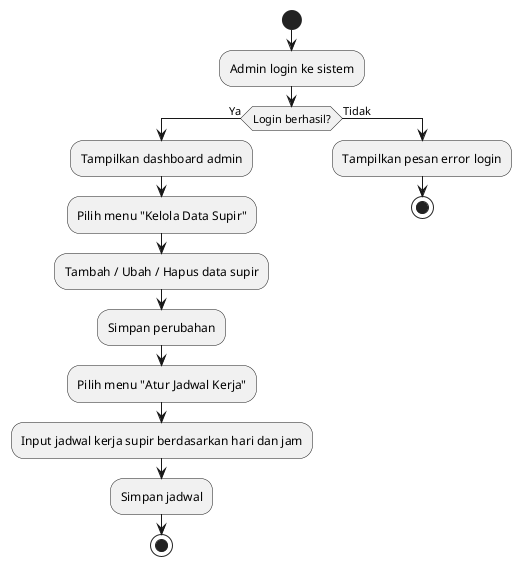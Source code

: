 @startuml
start

:Admin login ke sistem;

if (Login berhasil?) then (Ya)
  :Tampilkan dashboard admin;
  :Pilih menu "Kelola Data Supir";
  :Tambah / Ubah / Hapus data supir;
  :Simpan perubahan;

  :Pilih menu "Atur Jadwal Kerja";
  :Input jadwal kerja supir berdasarkan hari dan jam;
  :Simpan jadwal;
  stop
else (Tidak)
  :Tampilkan pesan error login;
  stop
endif

@enduml
